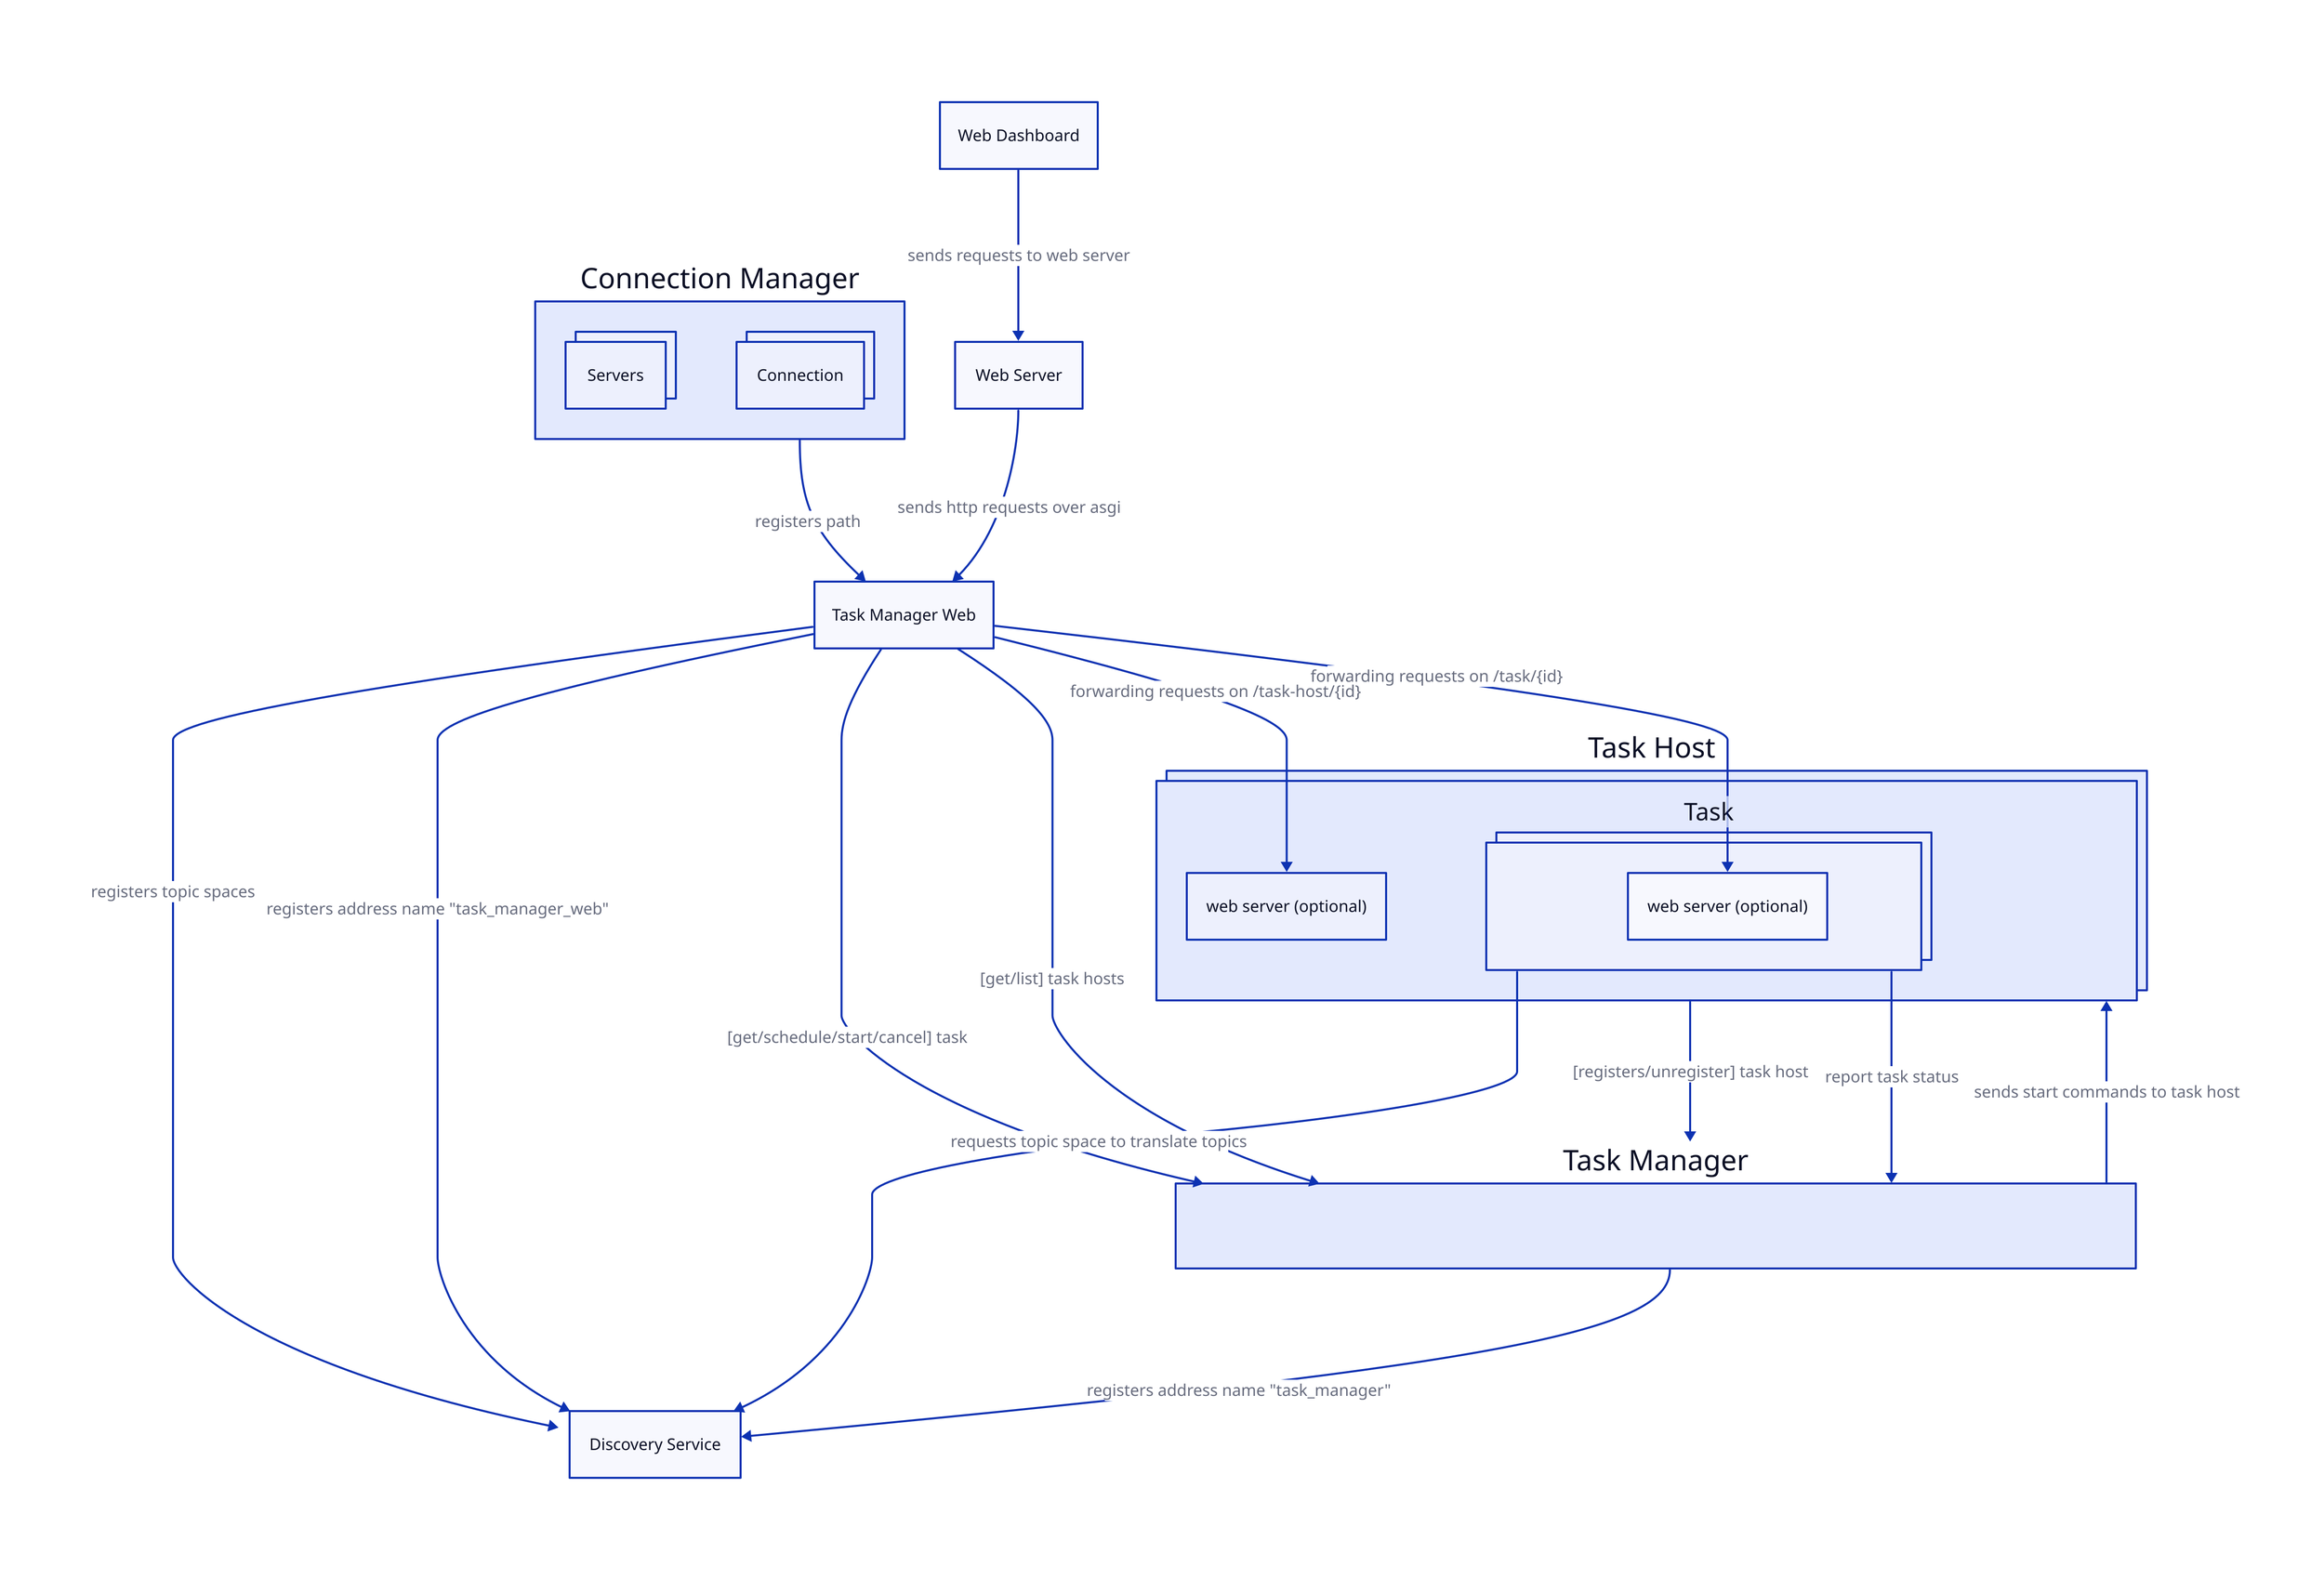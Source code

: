 direction: down

discovery: Discovery Service
task_host: Task Host {
    web_server: web server (optional)

    task: Task {
        web_server: web server (optional)

        style {
            multiple: true
        }
    }

    style {
        multiple: true
    }
}

task_manager: Task Manager {
    description: |md
        Manages tasks and task hosts. It also broadcasts task status reports to its subscribers. 
    |
}
task_manager_web: Task Manager Web
web_server: Web Server
web_dashboard: Web Dashboard
connection_manager: Connection Manager {
    servers: Servers {
        style.multiple: true
    }
    connections: Connection {
        style.multiple: true
    }
}

connection_manager -> task_manager_web: registers path
task_manager_web -> discovery: registers topic spaces
task_manager_web -> discovery: registers address name "task_manager_web"
task_manager -> discovery: registers address name "task_manager"
task_host.task -> discovery: requests topic space to translate topics

web_dashboard -> web_server: sends requests to web server
web_server -> task_manager_web: sends http requests over asgi

task_host -> task_manager: "[registers/unregister] task host"
task_host.task -> task_manager: "report task status"

task_manager -> task_host: sends start commands to task host
# task_manager -> task_manager_web: broadcasting task status reports 

task_manager_web -> task_manager: "[get/schedule/start/cancel] task"
task_manager_web -> task_manager: "[get/list] task hosts"
task_manager_web -> task_host.web_server: "forwarding requests on /task-host/{id}"
task_manager_web -> task_host.task.web_server: "forwarding requests on /task/{id}"


# "Task Host" -> "Task Host".Task: starts tasks